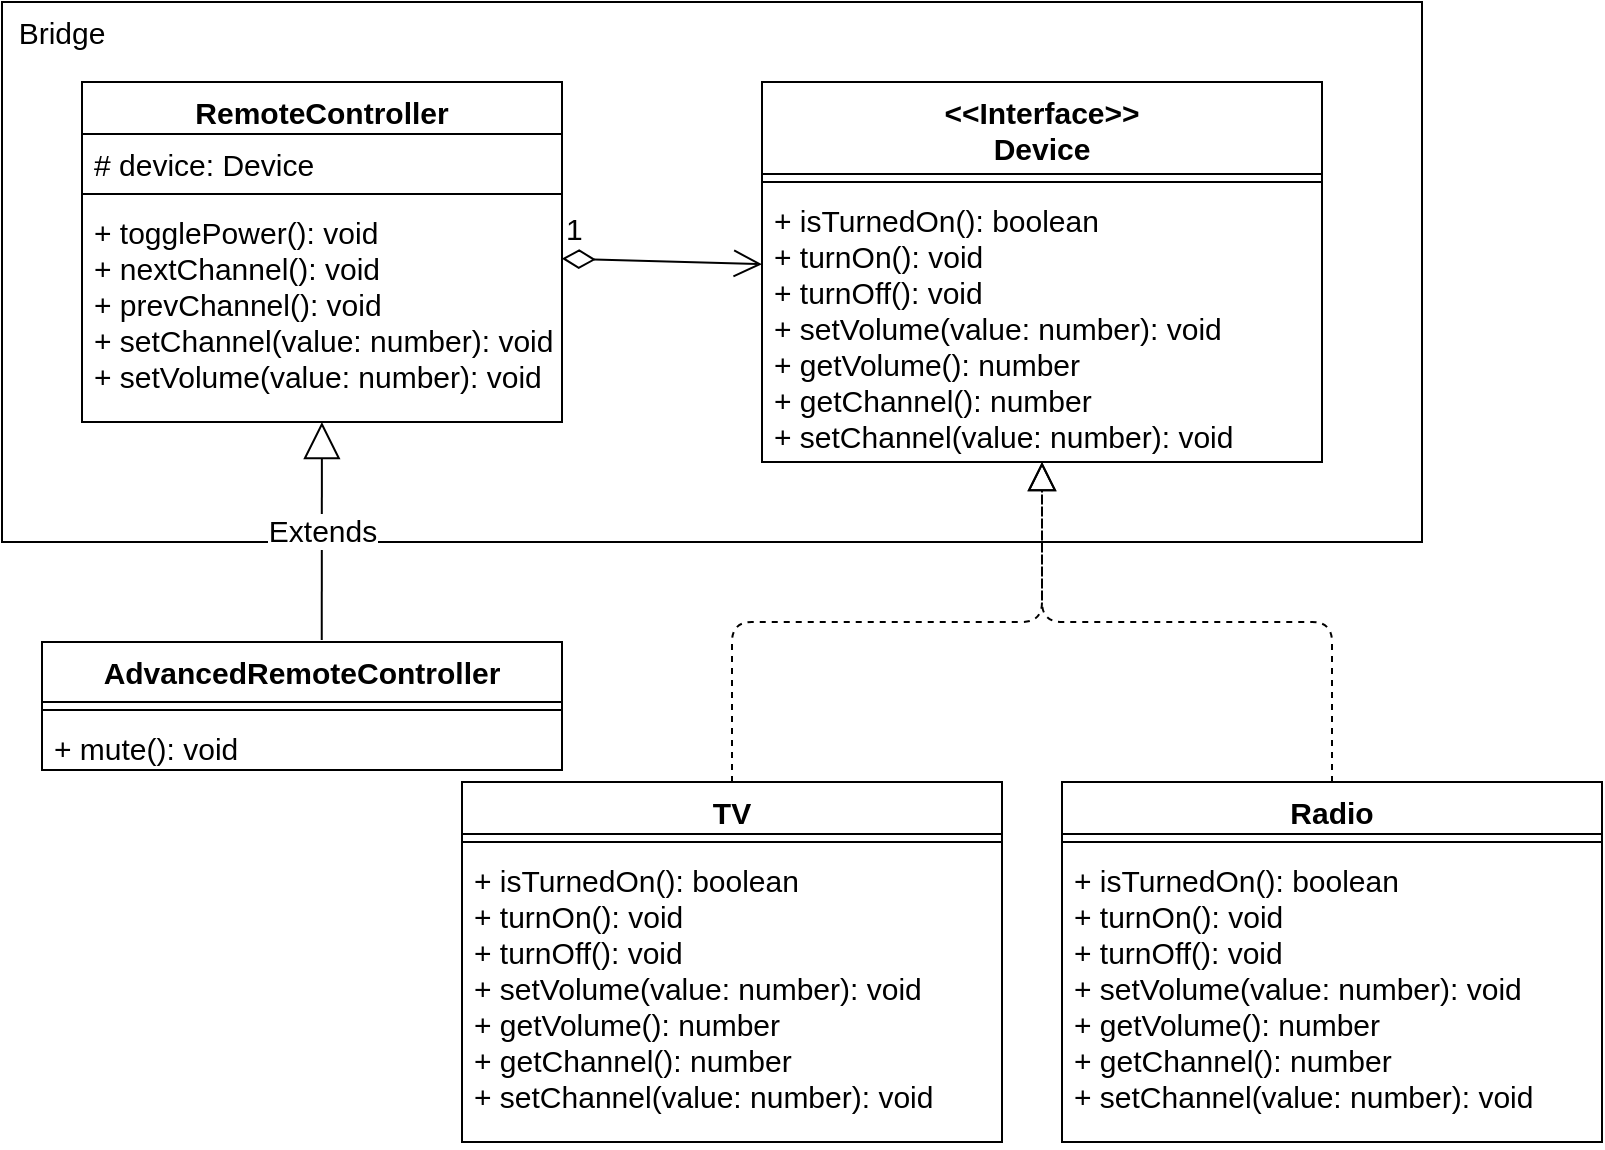 <mxfile>
    <diagram id="uPVmoHw3Hffz7QJ_bwdH" name="Страница 1">
        <mxGraphModel dx="669" dy="970" grid="1" gridSize="10" guides="1" tooltips="1" connect="1" arrows="1" fold="1" page="1" pageScale="1" pageWidth="827" pageHeight="1169" math="0" shadow="0">
            <root>
                <mxCell id="0"/>
                <mxCell id="1" parent="0"/>
                <mxCell id="6" value="" style="rounded=0;whiteSpace=wrap;html=1;" parent="1" vertex="1">
                    <mxGeometry x="10" y="10" width="710" height="270" as="geometry"/>
                </mxCell>
                <mxCell id="7" value="&lt;font style=&quot;font-size: 15px&quot;&gt;Bridge&lt;/font&gt;" style="text;html=1;strokeColor=none;fillColor=none;align=center;verticalAlign=middle;whiteSpace=wrap;rounded=0;" parent="1" vertex="1">
                    <mxGeometry x="10" y="10" width="60" height="30" as="geometry"/>
                </mxCell>
                <mxCell id="13" value="1" style="endArrow=open;html=1;endSize=12;startArrow=diamondThin;startSize=14;startFill=0;align=left;verticalAlign=bottom;fontSize=15;" parent="1" source="19" target="14" edge="1">
                    <mxGeometry x="-1" y="3" relative="1" as="geometry">
                        <mxPoint x="200" y="380" as="sourcePoint"/>
                        <mxPoint x="340" y="99" as="targetPoint"/>
                    </mxGeometry>
                </mxCell>
                <mxCell id="14" value="&lt;&lt;Interface&gt;&gt;&#10;Device&#10;" style="swimlane;fontStyle=1;align=center;verticalAlign=top;childLayout=stackLayout;horizontal=1;startSize=46;horizontalStack=0;resizeParent=1;resizeParentMax=0;resizeLast=0;collapsible=1;marginBottom=0;fontSize=15;" parent="1" vertex="1">
                    <mxGeometry x="390" y="50" width="280" height="190" as="geometry"/>
                </mxCell>
                <mxCell id="16" value="" style="line;strokeWidth=1;fillColor=none;align=left;verticalAlign=middle;spacingTop=-1;spacingLeft=3;spacingRight=3;rotatable=0;labelPosition=right;points=[];portConstraint=eastwest;fontSize=15;" parent="14" vertex="1">
                    <mxGeometry y="46" width="280" height="8" as="geometry"/>
                </mxCell>
                <mxCell id="17" value="+ isTurnedOn(): boolean&#10;+ turnOn(): void&#10;+ turnOff(): void&#10;+ setVolume(value: number): void&#10;+ getVolume(): number&#10;+ getChannel(): number&#10;+ setChannel(value: number): void" style="text;strokeColor=none;fillColor=none;align=left;verticalAlign=top;spacingLeft=4;spacingRight=4;overflow=hidden;rotatable=0;points=[[0,0.5],[1,0.5]];portConstraint=eastwest;fontSize=15;" parent="14" vertex="1">
                    <mxGeometry y="54" width="280" height="136" as="geometry"/>
                </mxCell>
                <mxCell id="19" value="RemoteController" style="swimlane;fontStyle=1;align=center;verticalAlign=top;childLayout=stackLayout;horizontal=1;startSize=26;horizontalStack=0;resizeParent=1;resizeParentMax=0;resizeLast=0;collapsible=1;marginBottom=0;fontSize=15;" parent="1" vertex="1">
                    <mxGeometry x="50" y="50" width="240" height="170" as="geometry"/>
                </mxCell>
                <mxCell id="20" value="# device: Device" style="text;strokeColor=none;fillColor=none;align=left;verticalAlign=top;spacingLeft=4;spacingRight=4;overflow=hidden;rotatable=0;points=[[0,0.5],[1,0.5]];portConstraint=eastwest;fontSize=15;" parent="19" vertex="1">
                    <mxGeometry y="26" width="240" height="26" as="geometry"/>
                </mxCell>
                <mxCell id="21" value="" style="line;strokeWidth=1;fillColor=none;align=left;verticalAlign=middle;spacingTop=-1;spacingLeft=3;spacingRight=3;rotatable=0;labelPosition=right;points=[];portConstraint=eastwest;fontSize=15;" parent="19" vertex="1">
                    <mxGeometry y="52" width="240" height="8" as="geometry"/>
                </mxCell>
                <mxCell id="22" value="+ togglePower(): void&#10;+ nextChannel(): void&#10;+ prevChannel(): void&#10;+ setChannel(value: number): void&#10;+ setVolume(value: number): void" style="text;strokeColor=none;fillColor=none;align=left;verticalAlign=top;spacingLeft=4;spacingRight=4;overflow=hidden;rotatable=0;points=[[0,0.5],[1,0.5]];portConstraint=eastwest;fontSize=15;" parent="19" vertex="1">
                    <mxGeometry y="60" width="240" height="110" as="geometry"/>
                </mxCell>
                <mxCell id="23" value="AdvancedRemoteController" style="swimlane;fontStyle=1;align=center;verticalAlign=top;childLayout=stackLayout;horizontal=1;startSize=30;horizontalStack=0;resizeParent=1;resizeParentMax=0;resizeLast=0;collapsible=1;marginBottom=0;fontSize=15;" parent="1" vertex="1">
                    <mxGeometry x="30" y="330" width="260" height="64" as="geometry"/>
                </mxCell>
                <mxCell id="25" value="" style="line;strokeWidth=1;fillColor=none;align=left;verticalAlign=middle;spacingTop=-1;spacingLeft=3;spacingRight=3;rotatable=0;labelPosition=right;points=[];portConstraint=eastwest;fontSize=15;" parent="23" vertex="1">
                    <mxGeometry y="30" width="260" height="8" as="geometry"/>
                </mxCell>
                <mxCell id="26" value="+ mute(): void" style="text;strokeColor=none;fillColor=none;align=left;verticalAlign=top;spacingLeft=4;spacingRight=4;overflow=hidden;rotatable=0;points=[[0,0.5],[1,0.5]];portConstraint=eastwest;fontSize=15;" parent="23" vertex="1">
                    <mxGeometry y="38" width="260" height="26" as="geometry"/>
                </mxCell>
                <mxCell id="29" value="Extends" style="endArrow=block;endSize=16;endFill=0;html=1;fontSize=15;exitX=0.538;exitY=-0.016;exitDx=0;exitDy=0;exitPerimeter=0;" parent="1" source="23" target="19" edge="1">
                    <mxGeometry width="160" relative="1" as="geometry">
                        <mxPoint x="490" y="330" as="sourcePoint"/>
                        <mxPoint x="650" y="330" as="targetPoint"/>
                    </mxGeometry>
                </mxCell>
                <mxCell id="30" value="TV" style="swimlane;fontStyle=1;align=center;verticalAlign=top;childLayout=stackLayout;horizontal=1;startSize=26;horizontalStack=0;resizeParent=1;resizeParentMax=0;resizeLast=0;collapsible=1;marginBottom=0;fontSize=15;" parent="1" vertex="1">
                    <mxGeometry x="240" y="400" width="270" height="180" as="geometry"/>
                </mxCell>
                <mxCell id="32" value="" style="line;strokeWidth=1;fillColor=none;align=left;verticalAlign=middle;spacingTop=-1;spacingLeft=3;spacingRight=3;rotatable=0;labelPosition=right;points=[];portConstraint=eastwest;" parent="30" vertex="1">
                    <mxGeometry y="26" width="270" height="8" as="geometry"/>
                </mxCell>
                <mxCell id="33" value="+ isTurnedOn(): boolean&#10;+ turnOn(): void&#10;+ turnOff(): void&#10;+ setVolume(value: number): void&#10;+ getVolume(): number&#10;+ getChannel(): number&#10;+ setChannel(value: number): void" style="text;strokeColor=none;fillColor=none;align=left;verticalAlign=top;spacingLeft=4;spacingRight=4;overflow=hidden;rotatable=0;points=[[0,0.5],[1,0.5]];portConstraint=eastwest;fontSize=15;" parent="30" vertex="1">
                    <mxGeometry y="34" width="270" height="146" as="geometry"/>
                </mxCell>
                <mxCell id="34" value="Radio" style="swimlane;fontStyle=1;align=center;verticalAlign=top;childLayout=stackLayout;horizontal=1;startSize=26;horizontalStack=0;resizeParent=1;resizeParentMax=0;resizeLast=0;collapsible=1;marginBottom=0;fontSize=15;" parent="1" vertex="1">
                    <mxGeometry x="540" y="400" width="270" height="180" as="geometry"/>
                </mxCell>
                <mxCell id="35" value="" style="line;strokeWidth=1;fillColor=none;align=left;verticalAlign=middle;spacingTop=-1;spacingLeft=3;spacingRight=3;rotatable=0;labelPosition=right;points=[];portConstraint=eastwest;" parent="34" vertex="1">
                    <mxGeometry y="26" width="270" height="8" as="geometry"/>
                </mxCell>
                <mxCell id="36" value="+ isTurnedOn(): boolean&#10;+ turnOn(): void&#10;+ turnOff(): void&#10;+ setVolume(value: number): void&#10;+ getVolume(): number&#10;+ getChannel(): number&#10;+ setChannel(value: number): void" style="text;strokeColor=none;fillColor=none;align=left;verticalAlign=top;spacingLeft=4;spacingRight=4;overflow=hidden;rotatable=0;points=[[0,0.5],[1,0.5]];portConstraint=eastwest;fontSize=15;" parent="34" vertex="1">
                    <mxGeometry y="34" width="270" height="146" as="geometry"/>
                </mxCell>
                <mxCell id="37" value="" style="endArrow=block;dashed=1;endFill=0;endSize=12;html=1;fontSize=15;edgeStyle=orthogonalEdgeStyle;" parent="1" source="30" target="14" edge="1">
                    <mxGeometry width="160" relative="1" as="geometry">
                        <mxPoint x="330" y="500" as="sourcePoint"/>
                        <mxPoint x="490" y="500" as="targetPoint"/>
                    </mxGeometry>
                </mxCell>
                <mxCell id="38" value="" style="endArrow=block;dashed=1;endFill=0;endSize=12;html=1;fontSize=15;edgeStyle=orthogonalEdgeStyle;" parent="1" source="34" target="17" edge="1">
                    <mxGeometry width="160" relative="1" as="geometry">
                        <mxPoint x="425.435" y="410" as="sourcePoint"/>
                        <mxPoint x="497.319" y="250" as="targetPoint"/>
                        <Array as="points">
                            <mxPoint x="675" y="320"/>
                            <mxPoint x="530" y="320"/>
                        </Array>
                    </mxGeometry>
                </mxCell>
            </root>
        </mxGraphModel>
    </diagram>
</mxfile>
